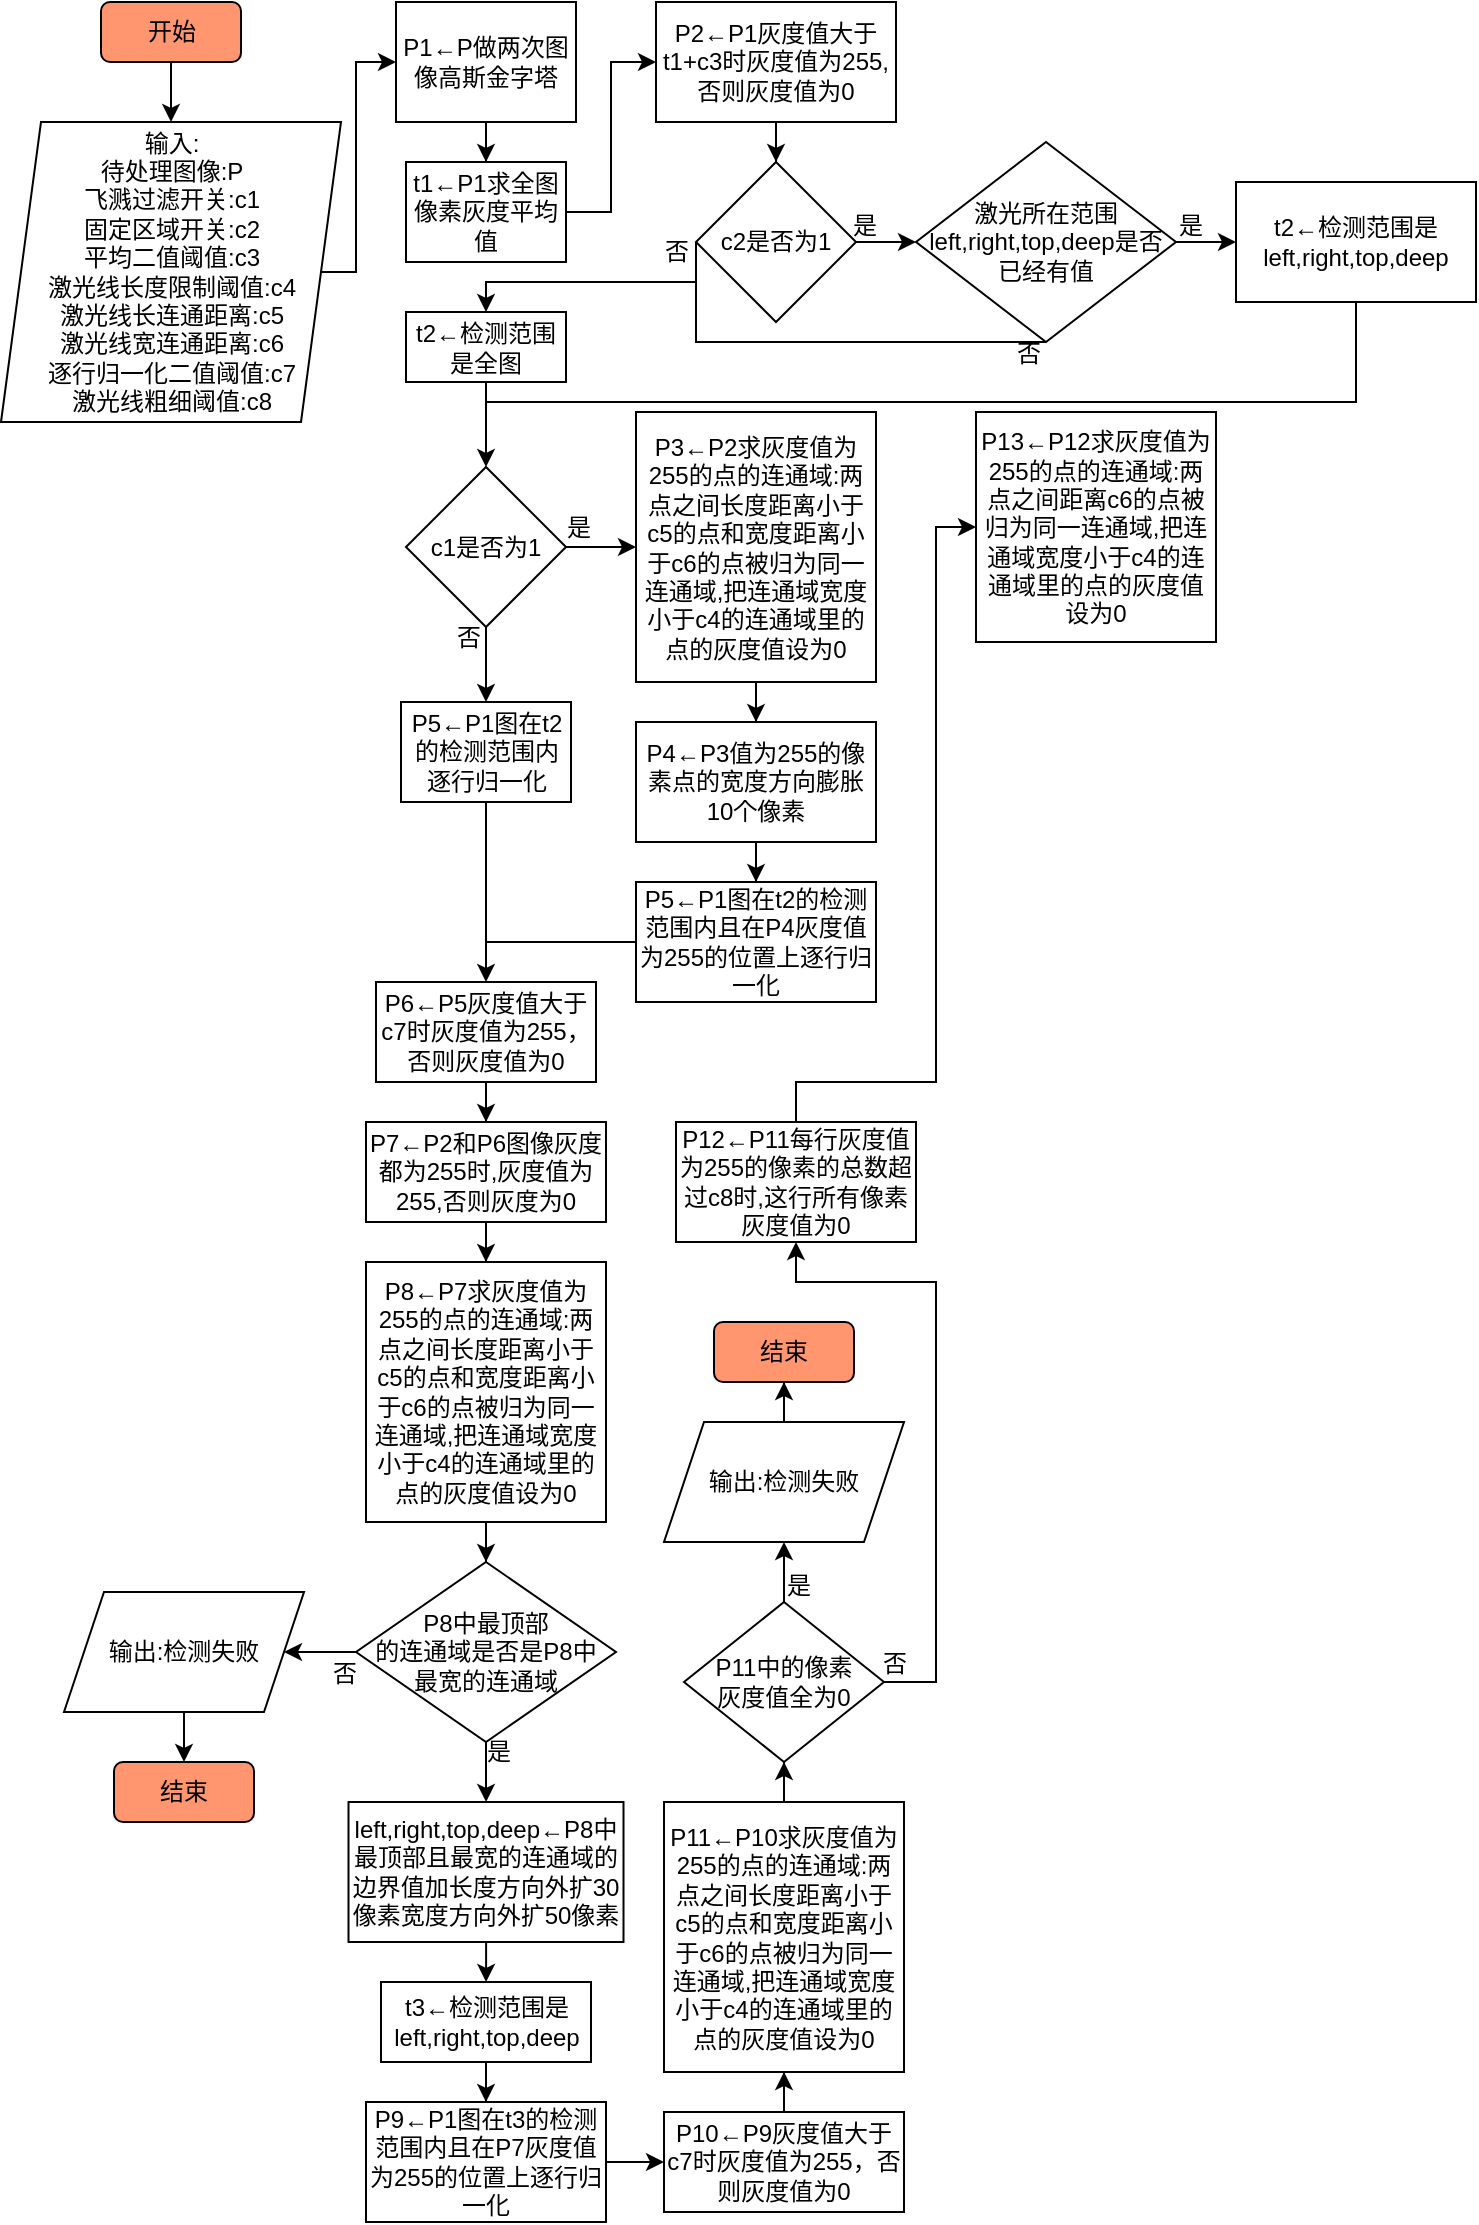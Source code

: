 <mxfile version="20.8.13" type="github">
  <diagram id="C5RBs43oDa-KdzZeNtuy" name="Page-1">
    <mxGraphModel dx="525" dy="291" grid="1" gridSize="10" guides="1" tooltips="1" connect="1" arrows="1" fold="1" page="1" pageScale="1" pageWidth="827" pageHeight="1169" math="0" shadow="0">
      <root>
        <mxCell id="WIyWlLk6GJQsqaUBKTNV-0" />
        <mxCell id="WIyWlLk6GJQsqaUBKTNV-1" parent="WIyWlLk6GJQsqaUBKTNV-0" />
        <mxCell id="YdWkepsm6j2u9YoEMQL1-44" value="" style="edgeStyle=orthogonalEdgeStyle;rounded=0;orthogonalLoop=1;jettySize=auto;html=1;" edge="1" parent="WIyWlLk6GJQsqaUBKTNV-1" source="YdWkepsm6j2u9YoEMQL1-0" target="YdWkepsm6j2u9YoEMQL1-2">
          <mxGeometry relative="1" as="geometry" />
        </mxCell>
        <mxCell id="YdWkepsm6j2u9YoEMQL1-0" value="开始" style="rounded=1;whiteSpace=wrap;html=1;fillColor=#FF9670;" vertex="1" parent="WIyWlLk6GJQsqaUBKTNV-1">
          <mxGeometry x="52.5" y="10" width="70" height="30" as="geometry" />
        </mxCell>
        <mxCell id="YdWkepsm6j2u9YoEMQL1-40" value="" style="edgeStyle=orthogonalEdgeStyle;rounded=0;orthogonalLoop=1;jettySize=auto;html=1;exitX=1;exitY=0.5;exitDx=0;exitDy=0;" edge="1" parent="WIyWlLk6GJQsqaUBKTNV-1" source="YdWkepsm6j2u9YoEMQL1-2" target="YdWkepsm6j2u9YoEMQL1-5">
          <mxGeometry relative="1" as="geometry">
            <Array as="points">
              <mxPoint x="180" y="145" />
              <mxPoint x="180" y="40" />
            </Array>
          </mxGeometry>
        </mxCell>
        <mxCell id="YdWkepsm6j2u9YoEMQL1-2" value="输入:&lt;br&gt;待处理图像:P&lt;br&gt;飞溅过滤开关:c1&lt;br&gt;固定区域开关:c2&lt;br&gt;平均二值阈值:c3&lt;br&gt;激光线长度限制阈值:c4&lt;br&gt;激光线长连通距离:c5&lt;br&gt;激光线宽连通距离:c6&lt;br&gt;逐行归一化二值阈值:c7&lt;br&gt;激光线粗细阈值:c8" style="shape=parallelogram;perimeter=parallelogramPerimeter;whiteSpace=wrap;html=1;fixedSize=1;" vertex="1" parent="WIyWlLk6GJQsqaUBKTNV-1">
          <mxGeometry x="2.5" y="70" width="170" height="150" as="geometry" />
        </mxCell>
        <mxCell id="YdWkepsm6j2u9YoEMQL1-41" value="" style="edgeStyle=orthogonalEdgeStyle;rounded=0;orthogonalLoop=1;jettySize=auto;html=1;" edge="1" parent="WIyWlLk6GJQsqaUBKTNV-1" source="YdWkepsm6j2u9YoEMQL1-5" target="YdWkepsm6j2u9YoEMQL1-38">
          <mxGeometry relative="1" as="geometry" />
        </mxCell>
        <mxCell id="YdWkepsm6j2u9YoEMQL1-5" value="P1←P做两次图像高斯金字塔" style="rounded=0;whiteSpace=wrap;html=1;fillColor=#FFFFFF;" vertex="1" parent="WIyWlLk6GJQsqaUBKTNV-1">
          <mxGeometry x="200" y="10" width="90" height="60" as="geometry" />
        </mxCell>
        <mxCell id="YdWkepsm6j2u9YoEMQL1-43" value="" style="edgeStyle=orthogonalEdgeStyle;rounded=0;orthogonalLoop=1;jettySize=auto;html=1;entryX=0;entryY=0.5;entryDx=0;entryDy=0;" edge="1" parent="WIyWlLk6GJQsqaUBKTNV-1" source="YdWkepsm6j2u9YoEMQL1-38" target="YdWkepsm6j2u9YoEMQL1-42">
          <mxGeometry relative="1" as="geometry" />
        </mxCell>
        <mxCell id="YdWkepsm6j2u9YoEMQL1-38" value="t1←P1求全图像素灰度平均值" style="rounded=0;whiteSpace=wrap;html=1;fillColor=#FFFFFF;" vertex="1" parent="WIyWlLk6GJQsqaUBKTNV-1">
          <mxGeometry x="205" y="90" width="80" height="50" as="geometry" />
        </mxCell>
        <mxCell id="YdWkepsm6j2u9YoEMQL1-84" value="" style="edgeStyle=orthogonalEdgeStyle;rounded=0;orthogonalLoop=1;jettySize=auto;html=1;endArrow=classic;endFill=1;" edge="1" parent="WIyWlLk6GJQsqaUBKTNV-1" source="YdWkepsm6j2u9YoEMQL1-42" target="YdWkepsm6j2u9YoEMQL1-83">
          <mxGeometry relative="1" as="geometry" />
        </mxCell>
        <mxCell id="YdWkepsm6j2u9YoEMQL1-42" value="P2←P1灰度值大于t1+c3时灰度值为255,否则灰度值为0" style="rounded=0;whiteSpace=wrap;html=1;fillColor=#FFFFFF;" vertex="1" parent="WIyWlLk6GJQsqaUBKTNV-1">
          <mxGeometry x="330" y="10" width="120" height="60" as="geometry" />
        </mxCell>
        <mxCell id="YdWkepsm6j2u9YoEMQL1-48" value="" style="edgeStyle=orthogonalEdgeStyle;rounded=0;orthogonalLoop=1;jettySize=auto;html=1;" edge="1" parent="WIyWlLk6GJQsqaUBKTNV-1" source="YdWkepsm6j2u9YoEMQL1-45" target="YdWkepsm6j2u9YoEMQL1-47">
          <mxGeometry relative="1" as="geometry" />
        </mxCell>
        <mxCell id="YdWkepsm6j2u9YoEMQL1-54" value="" style="edgeStyle=orthogonalEdgeStyle;rounded=0;orthogonalLoop=1;jettySize=auto;html=1;" edge="1" parent="WIyWlLk6GJQsqaUBKTNV-1" source="YdWkepsm6j2u9YoEMQL1-45" target="YdWkepsm6j2u9YoEMQL1-52">
          <mxGeometry relative="1" as="geometry" />
        </mxCell>
        <mxCell id="YdWkepsm6j2u9YoEMQL1-45" value="c1是否为1" style="rhombus;whiteSpace=wrap;html=1;fillColor=#FFFFFF;" vertex="1" parent="WIyWlLk6GJQsqaUBKTNV-1">
          <mxGeometry x="205" y="242.5" width="80" height="80" as="geometry" />
        </mxCell>
        <mxCell id="YdWkepsm6j2u9YoEMQL1-51" value="" style="edgeStyle=orthogonalEdgeStyle;rounded=0;orthogonalLoop=1;jettySize=auto;html=1;" edge="1" parent="WIyWlLk6GJQsqaUBKTNV-1" source="YdWkepsm6j2u9YoEMQL1-47" target="YdWkepsm6j2u9YoEMQL1-50">
          <mxGeometry relative="1" as="geometry" />
        </mxCell>
        <mxCell id="YdWkepsm6j2u9YoEMQL1-47" value="P3←P2求灰度值为255的点的连通域:两点之间长度距离小于c5的点和宽度距离小于c6的点被归为同一连通域,把连通域宽度小于c4的连通域里的点的灰度值设为0" style="rounded=0;whiteSpace=wrap;html=1;fillColor=#FFFFFF;" vertex="1" parent="WIyWlLk6GJQsqaUBKTNV-1">
          <mxGeometry x="320" y="215" width="120" height="135" as="geometry" />
        </mxCell>
        <mxCell id="YdWkepsm6j2u9YoEMQL1-49" value="是" style="text;html=1;align=center;verticalAlign=middle;resizable=0;points=[];autosize=1;strokeColor=none;fillColor=none;" vertex="1" parent="WIyWlLk6GJQsqaUBKTNV-1">
          <mxGeometry x="271" y="258" width="40" height="30" as="geometry" />
        </mxCell>
        <mxCell id="YdWkepsm6j2u9YoEMQL1-58" value="" style="edgeStyle=orthogonalEdgeStyle;rounded=0;orthogonalLoop=1;jettySize=auto;html=1;" edge="1" parent="WIyWlLk6GJQsqaUBKTNV-1" source="YdWkepsm6j2u9YoEMQL1-50" target="YdWkepsm6j2u9YoEMQL1-57">
          <mxGeometry relative="1" as="geometry" />
        </mxCell>
        <mxCell id="YdWkepsm6j2u9YoEMQL1-50" value="P4←P3值为255的像素点的宽度方向膨胀10个像素" style="rounded=0;whiteSpace=wrap;html=1;fillColor=#FFFFFF;" vertex="1" parent="WIyWlLk6GJQsqaUBKTNV-1">
          <mxGeometry x="320" y="370" width="120" height="60" as="geometry" />
        </mxCell>
        <mxCell id="YdWkepsm6j2u9YoEMQL1-74" value="" style="edgeStyle=orthogonalEdgeStyle;rounded=0;orthogonalLoop=1;jettySize=auto;html=1;" edge="1" parent="WIyWlLk6GJQsqaUBKTNV-1" source="YdWkepsm6j2u9YoEMQL1-52" target="YdWkepsm6j2u9YoEMQL1-59">
          <mxGeometry relative="1" as="geometry">
            <Array as="points">
              <mxPoint x="245" y="460" />
              <mxPoint x="245" y="460" />
            </Array>
          </mxGeometry>
        </mxCell>
        <mxCell id="YdWkepsm6j2u9YoEMQL1-52" value="P5←P1图在t2的检测范围内逐行归一化" style="rounded=0;whiteSpace=wrap;html=1;fillColor=#FFFFFF;" vertex="1" parent="WIyWlLk6GJQsqaUBKTNV-1">
          <mxGeometry x="202.5" y="360" width="85" height="50" as="geometry" />
        </mxCell>
        <mxCell id="YdWkepsm6j2u9YoEMQL1-55" value="否" style="text;html=1;align=center;verticalAlign=middle;resizable=0;points=[];autosize=1;strokeColor=none;fillColor=none;" vertex="1" parent="WIyWlLk6GJQsqaUBKTNV-1">
          <mxGeometry x="216" y="312.5" width="40" height="30" as="geometry" />
        </mxCell>
        <mxCell id="YdWkepsm6j2u9YoEMQL1-75" style="edgeStyle=orthogonalEdgeStyle;rounded=0;orthogonalLoop=1;jettySize=auto;html=1;endArrow=none;endFill=0;exitX=0;exitY=0.5;exitDx=0;exitDy=0;" edge="1" parent="WIyWlLk6GJQsqaUBKTNV-1" source="YdWkepsm6j2u9YoEMQL1-57">
          <mxGeometry relative="1" as="geometry">
            <mxPoint x="245" y="480" as="targetPoint" />
            <mxPoint x="330" y="500" as="sourcePoint" />
          </mxGeometry>
        </mxCell>
        <mxCell id="YdWkepsm6j2u9YoEMQL1-57" value="P5←P1图在t2的检测范围内且在P4灰度值为255的位置上逐行归一化" style="rounded=0;whiteSpace=wrap;html=1;fillColor=#FFFFFF;" vertex="1" parent="WIyWlLk6GJQsqaUBKTNV-1">
          <mxGeometry x="320" y="450" width="120" height="60" as="geometry" />
        </mxCell>
        <mxCell id="YdWkepsm6j2u9YoEMQL1-77" value="" style="edgeStyle=orthogonalEdgeStyle;rounded=0;orthogonalLoop=1;jettySize=auto;html=1;endArrow=classic;endFill=1;" edge="1" parent="WIyWlLk6GJQsqaUBKTNV-1" source="YdWkepsm6j2u9YoEMQL1-59" target="YdWkepsm6j2u9YoEMQL1-76">
          <mxGeometry relative="1" as="geometry" />
        </mxCell>
        <mxCell id="YdWkepsm6j2u9YoEMQL1-59" value="P6←P5灰度值大于c7时灰度值为255，否则灰度值为0" style="rounded=0;whiteSpace=wrap;html=1;fillColor=#FFFFFF;" vertex="1" parent="WIyWlLk6GJQsqaUBKTNV-1">
          <mxGeometry x="190" y="500" width="110" height="50" as="geometry" />
        </mxCell>
        <mxCell id="YdWkepsm6j2u9YoEMQL1-123" value="" style="edgeStyle=orthogonalEdgeStyle;rounded=0;orthogonalLoop=1;jettySize=auto;html=1;endArrow=classic;endFill=1;" edge="1" parent="WIyWlLk6GJQsqaUBKTNV-1" source="YdWkepsm6j2u9YoEMQL1-76" target="YdWkepsm6j2u9YoEMQL1-79">
          <mxGeometry relative="1" as="geometry" />
        </mxCell>
        <mxCell id="YdWkepsm6j2u9YoEMQL1-76" value="P7←P2和P6图像灰度都为255时,灰度值为255,否则灰度为0" style="rounded=0;whiteSpace=wrap;html=1;fillColor=#FFFFFF;" vertex="1" parent="WIyWlLk6GJQsqaUBKTNV-1">
          <mxGeometry x="185" y="570" width="120" height="50" as="geometry" />
        </mxCell>
        <mxCell id="YdWkepsm6j2u9YoEMQL1-109" value="" style="edgeStyle=orthogonalEdgeStyle;rounded=0;orthogonalLoop=1;jettySize=auto;html=1;endArrow=classic;endFill=1;" edge="1" parent="WIyWlLk6GJQsqaUBKTNV-1" source="YdWkepsm6j2u9YoEMQL1-79" target="YdWkepsm6j2u9YoEMQL1-106">
          <mxGeometry relative="1" as="geometry" />
        </mxCell>
        <mxCell id="YdWkepsm6j2u9YoEMQL1-79" value="P8←P7求灰度值为255的点的连通域:两点之间长度距离小于c5的点和宽度距离小于c6的点被归为同一连通域,把连通域宽度小于c4的连通域里的点的灰度值设为0" style="rounded=0;whiteSpace=wrap;html=1;fillColor=#FFFFFF;" vertex="1" parent="WIyWlLk6GJQsqaUBKTNV-1">
          <mxGeometry x="185" y="640" width="120" height="130" as="geometry" />
        </mxCell>
        <mxCell id="YdWkepsm6j2u9YoEMQL1-91" value="" style="edgeStyle=orthogonalEdgeStyle;rounded=0;orthogonalLoop=1;jettySize=auto;html=1;endArrow=classic;endFill=1;" edge="1" parent="WIyWlLk6GJQsqaUBKTNV-1" source="YdWkepsm6j2u9YoEMQL1-83" target="YdWkepsm6j2u9YoEMQL1-90">
          <mxGeometry relative="1" as="geometry" />
        </mxCell>
        <mxCell id="YdWkepsm6j2u9YoEMQL1-101" style="edgeStyle=orthogonalEdgeStyle;rounded=0;orthogonalLoop=1;jettySize=auto;html=1;entryX=0.5;entryY=0;entryDx=0;entryDy=0;endArrow=classic;endFill=1;exitX=0;exitY=0.5;exitDx=0;exitDy=0;" edge="1" parent="WIyWlLk6GJQsqaUBKTNV-1" source="YdWkepsm6j2u9YoEMQL1-83" target="YdWkepsm6j2u9YoEMQL1-99">
          <mxGeometry relative="1" as="geometry">
            <Array as="points">
              <mxPoint x="350" y="150" />
              <mxPoint x="245" y="150" />
            </Array>
          </mxGeometry>
        </mxCell>
        <mxCell id="YdWkepsm6j2u9YoEMQL1-83" value="c2是否为1" style="rhombus;whiteSpace=wrap;html=1;fillColor=#FFFFFF;" vertex="1" parent="WIyWlLk6GJQsqaUBKTNV-1">
          <mxGeometry x="350" y="90" width="80" height="80" as="geometry" />
        </mxCell>
        <mxCell id="YdWkepsm6j2u9YoEMQL1-87" value="否" style="text;html=1;align=center;verticalAlign=middle;resizable=0;points=[];autosize=1;strokeColor=none;fillColor=none;" vertex="1" parent="WIyWlLk6GJQsqaUBKTNV-1">
          <mxGeometry x="320" y="120" width="40" height="30" as="geometry" />
        </mxCell>
        <mxCell id="YdWkepsm6j2u9YoEMQL1-96" value="" style="edgeStyle=orthogonalEdgeStyle;rounded=0;orthogonalLoop=1;jettySize=auto;html=1;endArrow=classic;endFill=1;" edge="1" parent="WIyWlLk6GJQsqaUBKTNV-1" source="YdWkepsm6j2u9YoEMQL1-90" target="YdWkepsm6j2u9YoEMQL1-95">
          <mxGeometry relative="1" as="geometry" />
        </mxCell>
        <mxCell id="YdWkepsm6j2u9YoEMQL1-90" value="激光所在范围left,right,top,deep是否已经有值" style="rhombus;whiteSpace=wrap;html=1;fillColor=#FFFFFF;" vertex="1" parent="WIyWlLk6GJQsqaUBKTNV-1">
          <mxGeometry x="460" y="80" width="130" height="100" as="geometry" />
        </mxCell>
        <mxCell id="YdWkepsm6j2u9YoEMQL1-92" value="是" style="text;html=1;align=center;verticalAlign=middle;resizable=0;points=[];autosize=1;strokeColor=none;fillColor=none;" vertex="1" parent="WIyWlLk6GJQsqaUBKTNV-1">
          <mxGeometry x="414" y="107" width="40" height="30" as="geometry" />
        </mxCell>
        <mxCell id="YdWkepsm6j2u9YoEMQL1-102" style="edgeStyle=orthogonalEdgeStyle;rounded=0;orthogonalLoop=1;jettySize=auto;html=1;endArrow=none;endFill=0;exitX=0.5;exitY=1;exitDx=0;exitDy=0;" edge="1" parent="WIyWlLk6GJQsqaUBKTNV-1" source="YdWkepsm6j2u9YoEMQL1-90">
          <mxGeometry relative="1" as="geometry">
            <mxPoint x="350" y="150" as="targetPoint" />
            <Array as="points">
              <mxPoint x="350" y="180" />
            </Array>
          </mxGeometry>
        </mxCell>
        <mxCell id="YdWkepsm6j2u9YoEMQL1-94" value="否" style="text;html=1;align=center;verticalAlign=middle;resizable=0;points=[];autosize=1;strokeColor=none;fillColor=none;" vertex="1" parent="WIyWlLk6GJQsqaUBKTNV-1">
          <mxGeometry x="496" y="171" width="40" height="30" as="geometry" />
        </mxCell>
        <mxCell id="YdWkepsm6j2u9YoEMQL1-105" style="edgeStyle=orthogonalEdgeStyle;rounded=0;orthogonalLoop=1;jettySize=auto;html=1;endArrow=none;endFill=0;exitX=0.5;exitY=1;exitDx=0;exitDy=0;" edge="1" parent="WIyWlLk6GJQsqaUBKTNV-1" source="YdWkepsm6j2u9YoEMQL1-95">
          <mxGeometry relative="1" as="geometry">
            <mxPoint x="245" y="220" as="targetPoint" />
            <mxPoint x="615" y="130" as="sourcePoint" />
            <Array as="points">
              <mxPoint x="680" y="210" />
              <mxPoint x="245" y="210" />
            </Array>
          </mxGeometry>
        </mxCell>
        <mxCell id="YdWkepsm6j2u9YoEMQL1-95" value="t2←检测范围是left,right,top,deep" style="rounded=0;whiteSpace=wrap;html=1;fillColor=#FFFFFF;" vertex="1" parent="WIyWlLk6GJQsqaUBKTNV-1">
          <mxGeometry x="620" y="100" width="120" height="60" as="geometry" />
        </mxCell>
        <mxCell id="YdWkepsm6j2u9YoEMQL1-97" value="是" style="text;html=1;align=center;verticalAlign=middle;resizable=0;points=[];autosize=1;strokeColor=none;fillColor=none;" vertex="1" parent="WIyWlLk6GJQsqaUBKTNV-1">
          <mxGeometry x="577" y="107" width="40" height="30" as="geometry" />
        </mxCell>
        <mxCell id="YdWkepsm6j2u9YoEMQL1-103" style="edgeStyle=orthogonalEdgeStyle;rounded=0;orthogonalLoop=1;jettySize=auto;html=1;entryX=0.5;entryY=0;entryDx=0;entryDy=0;endArrow=classic;endFill=1;" edge="1" parent="WIyWlLk6GJQsqaUBKTNV-1" source="YdWkepsm6j2u9YoEMQL1-99" target="YdWkepsm6j2u9YoEMQL1-45">
          <mxGeometry relative="1" as="geometry" />
        </mxCell>
        <mxCell id="YdWkepsm6j2u9YoEMQL1-99" value="t2←检测范围是全图" style="rounded=0;whiteSpace=wrap;html=1;fillColor=#FFFFFF;" vertex="1" parent="WIyWlLk6GJQsqaUBKTNV-1">
          <mxGeometry x="205" y="165" width="80" height="35" as="geometry" />
        </mxCell>
        <mxCell id="YdWkepsm6j2u9YoEMQL1-112" value="" style="edgeStyle=orthogonalEdgeStyle;rounded=0;orthogonalLoop=1;jettySize=auto;html=1;endArrow=classic;endFill=1;" edge="1" parent="WIyWlLk6GJQsqaUBKTNV-1" source="YdWkepsm6j2u9YoEMQL1-106" target="YdWkepsm6j2u9YoEMQL1-111">
          <mxGeometry relative="1" as="geometry" />
        </mxCell>
        <mxCell id="YdWkepsm6j2u9YoEMQL1-115" value="" style="edgeStyle=orthogonalEdgeStyle;rounded=0;orthogonalLoop=1;jettySize=auto;html=1;endArrow=classic;endFill=1;" edge="1" parent="WIyWlLk6GJQsqaUBKTNV-1" source="YdWkepsm6j2u9YoEMQL1-106" target="YdWkepsm6j2u9YoEMQL1-114">
          <mxGeometry relative="1" as="geometry" />
        </mxCell>
        <mxCell id="YdWkepsm6j2u9YoEMQL1-106" value="&lt;div style=&quot;&quot;&gt;&lt;span style=&quot;background-color: initial;&quot;&gt;P8中最顶部&lt;/span&gt;&lt;/div&gt;&lt;div style=&quot;&quot;&gt;&lt;span style=&quot;background-color: initial;&quot;&gt;的连通域&lt;/span&gt;&lt;span style=&quot;background-color: initial;&quot;&gt;是否是&lt;/span&gt;&lt;span style=&quot;background-color: initial;&quot;&gt;P8中&lt;/span&gt;&lt;/div&gt;&lt;div style=&quot;&quot;&gt;&lt;span style=&quot;background-color: initial;&quot;&gt;最宽的&lt;/span&gt;&lt;span style=&quot;background-color: initial;&quot;&gt;连通域&lt;/span&gt;&lt;/div&gt;" style="rhombus;whiteSpace=wrap;html=1;fillColor=#FFFFFF;rotation=0;align=center;" vertex="1" parent="WIyWlLk6GJQsqaUBKTNV-1">
          <mxGeometry x="180" y="790" width="130" height="90" as="geometry" />
        </mxCell>
        <mxCell id="YdWkepsm6j2u9YoEMQL1-126" value="" style="edgeStyle=orthogonalEdgeStyle;rounded=0;orthogonalLoop=1;jettySize=auto;html=1;endArrow=classic;endFill=1;" edge="1" parent="WIyWlLk6GJQsqaUBKTNV-1" source="YdWkepsm6j2u9YoEMQL1-111" target="YdWkepsm6j2u9YoEMQL1-125">
          <mxGeometry relative="1" as="geometry" />
        </mxCell>
        <mxCell id="YdWkepsm6j2u9YoEMQL1-111" value="输出:检测失败" style="shape=parallelogram;perimeter=parallelogramPerimeter;whiteSpace=wrap;html=1;fixedSize=1;fillColor=#FFFFFF;" vertex="1" parent="WIyWlLk6GJQsqaUBKTNV-1">
          <mxGeometry x="34" y="805" width="120" height="60" as="geometry" />
        </mxCell>
        <mxCell id="YdWkepsm6j2u9YoEMQL1-113" value="否" style="text;html=1;align=center;verticalAlign=middle;resizable=0;points=[];autosize=1;strokeColor=none;fillColor=none;" vertex="1" parent="WIyWlLk6GJQsqaUBKTNV-1">
          <mxGeometry x="154" y="831" width="40" height="30" as="geometry" />
        </mxCell>
        <mxCell id="YdWkepsm6j2u9YoEMQL1-119" value="" style="edgeStyle=orthogonalEdgeStyle;rounded=0;orthogonalLoop=1;jettySize=auto;html=1;endArrow=classic;endFill=1;" edge="1" parent="WIyWlLk6GJQsqaUBKTNV-1" source="YdWkepsm6j2u9YoEMQL1-114" target="YdWkepsm6j2u9YoEMQL1-118">
          <mxGeometry relative="1" as="geometry" />
        </mxCell>
        <mxCell id="YdWkepsm6j2u9YoEMQL1-114" value="left,right,top,deep←P8中最顶部且最宽的连通域的边界值加长度方向外扩30像素宽度方向外扩50像素" style="rounded=0;whiteSpace=wrap;html=1;fillColor=#FFFFFF;" vertex="1" parent="WIyWlLk6GJQsqaUBKTNV-1">
          <mxGeometry x="176.25" y="910" width="137.5" height="70" as="geometry" />
        </mxCell>
        <mxCell id="YdWkepsm6j2u9YoEMQL1-116" value="是" style="text;html=1;align=center;verticalAlign=middle;resizable=0;points=[];autosize=1;strokeColor=none;fillColor=none;" vertex="1" parent="WIyWlLk6GJQsqaUBKTNV-1">
          <mxGeometry x="231" y="870" width="40" height="30" as="geometry" />
        </mxCell>
        <mxCell id="YdWkepsm6j2u9YoEMQL1-124" value="" style="edgeStyle=orthogonalEdgeStyle;rounded=0;orthogonalLoop=1;jettySize=auto;html=1;endArrow=classic;endFill=1;" edge="1" parent="WIyWlLk6GJQsqaUBKTNV-1" source="YdWkepsm6j2u9YoEMQL1-118" target="YdWkepsm6j2u9YoEMQL1-120">
          <mxGeometry relative="1" as="geometry" />
        </mxCell>
        <mxCell id="YdWkepsm6j2u9YoEMQL1-118" value="t3←检测范围是left,right,top,deep" style="rounded=0;whiteSpace=wrap;html=1;fillColor=#FFFFFF;" vertex="1" parent="WIyWlLk6GJQsqaUBKTNV-1">
          <mxGeometry x="192.5" y="1000" width="105" height="40" as="geometry" />
        </mxCell>
        <mxCell id="YdWkepsm6j2u9YoEMQL1-128" value="" style="edgeStyle=orthogonalEdgeStyle;rounded=0;orthogonalLoop=1;jettySize=auto;html=1;endArrow=classic;endFill=1;" edge="1" parent="WIyWlLk6GJQsqaUBKTNV-1" source="YdWkepsm6j2u9YoEMQL1-120" target="YdWkepsm6j2u9YoEMQL1-127">
          <mxGeometry relative="1" as="geometry" />
        </mxCell>
        <mxCell id="YdWkepsm6j2u9YoEMQL1-120" value="P9←P1图在t3的检测范围内且在P7灰度值为255的位置上逐行归一化" style="rounded=0;whiteSpace=wrap;html=1;fillColor=#FFFFFF;" vertex="1" parent="WIyWlLk6GJQsqaUBKTNV-1">
          <mxGeometry x="185" y="1060" width="120" height="60" as="geometry" />
        </mxCell>
        <mxCell id="YdWkepsm6j2u9YoEMQL1-125" value="结束" style="rounded=1;whiteSpace=wrap;html=1;fillColor=#FF9670;" vertex="1" parent="WIyWlLk6GJQsqaUBKTNV-1">
          <mxGeometry x="59" y="890" width="70" height="30" as="geometry" />
        </mxCell>
        <mxCell id="YdWkepsm6j2u9YoEMQL1-130" value="" style="edgeStyle=orthogonalEdgeStyle;rounded=0;orthogonalLoop=1;jettySize=auto;html=1;endArrow=classic;endFill=1;" edge="1" parent="WIyWlLk6GJQsqaUBKTNV-1" source="YdWkepsm6j2u9YoEMQL1-127" target="YdWkepsm6j2u9YoEMQL1-129">
          <mxGeometry relative="1" as="geometry" />
        </mxCell>
        <mxCell id="YdWkepsm6j2u9YoEMQL1-127" value="P10←P9灰度值大于c7时灰度值为255，否则灰度值为0" style="rounded=0;whiteSpace=wrap;html=1;fillColor=#FFFFFF;" vertex="1" parent="WIyWlLk6GJQsqaUBKTNV-1">
          <mxGeometry x="334" y="1065" width="120" height="50" as="geometry" />
        </mxCell>
        <mxCell id="YdWkepsm6j2u9YoEMQL1-132" value="" style="edgeStyle=orthogonalEdgeStyle;rounded=0;orthogonalLoop=1;jettySize=auto;html=1;endArrow=classic;endFill=1;" edge="1" parent="WIyWlLk6GJQsqaUBKTNV-1" source="YdWkepsm6j2u9YoEMQL1-129" target="YdWkepsm6j2u9YoEMQL1-131">
          <mxGeometry relative="1" as="geometry" />
        </mxCell>
        <mxCell id="YdWkepsm6j2u9YoEMQL1-129" value="P11←P10求灰度值为255的点的连通域:两点之间长度距离小于c5的点和宽度距离小于c6的点被归为同一连通域,把连通域宽度小于c4的连通域里的点的灰度值设为0" style="rounded=0;whiteSpace=wrap;html=1;fillColor=#FFFFFF;" vertex="1" parent="WIyWlLk6GJQsqaUBKTNV-1">
          <mxGeometry x="334" y="910" width="120" height="135" as="geometry" />
        </mxCell>
        <mxCell id="YdWkepsm6j2u9YoEMQL1-134" value="" style="edgeStyle=orthogonalEdgeStyle;rounded=0;orthogonalLoop=1;jettySize=auto;html=1;endArrow=classic;endFill=1;" edge="1" parent="WIyWlLk6GJQsqaUBKTNV-1" source="YdWkepsm6j2u9YoEMQL1-131" target="YdWkepsm6j2u9YoEMQL1-133">
          <mxGeometry relative="1" as="geometry" />
        </mxCell>
        <mxCell id="YdWkepsm6j2u9YoEMQL1-139" style="edgeStyle=orthogonalEdgeStyle;rounded=0;orthogonalLoop=1;jettySize=auto;html=1;exitX=1;exitY=0.5;exitDx=0;exitDy=0;entryX=0.5;entryY=1;entryDx=0;entryDy=0;endArrow=classic;endFill=1;" edge="1" parent="WIyWlLk6GJQsqaUBKTNV-1" source="YdWkepsm6j2u9YoEMQL1-131" target="YdWkepsm6j2u9YoEMQL1-138">
          <mxGeometry relative="1" as="geometry">
            <Array as="points">
              <mxPoint x="470" y="850" />
              <mxPoint x="470" y="650" />
              <mxPoint x="400" y="650" />
            </Array>
          </mxGeometry>
        </mxCell>
        <mxCell id="YdWkepsm6j2u9YoEMQL1-131" value="P11中的像素&lt;br&gt;灰度值全为0" style="rhombus;whiteSpace=wrap;html=1;fillColor=#FFFFFF;" vertex="1" parent="WIyWlLk6GJQsqaUBKTNV-1">
          <mxGeometry x="344" y="810" width="100" height="80" as="geometry" />
        </mxCell>
        <mxCell id="YdWkepsm6j2u9YoEMQL1-137" value="" style="edgeStyle=orthogonalEdgeStyle;rounded=0;orthogonalLoop=1;jettySize=auto;html=1;endArrow=classic;endFill=1;" edge="1" parent="WIyWlLk6GJQsqaUBKTNV-1" source="YdWkepsm6j2u9YoEMQL1-133" target="YdWkepsm6j2u9YoEMQL1-136">
          <mxGeometry relative="1" as="geometry" />
        </mxCell>
        <mxCell id="YdWkepsm6j2u9YoEMQL1-133" value="输出:检测失败" style="shape=parallelogram;perimeter=parallelogramPerimeter;whiteSpace=wrap;html=1;fixedSize=1;fillColor=#FFFFFF;" vertex="1" parent="WIyWlLk6GJQsqaUBKTNV-1">
          <mxGeometry x="334" y="720" width="120" height="60" as="geometry" />
        </mxCell>
        <mxCell id="YdWkepsm6j2u9YoEMQL1-135" value="是" style="text;html=1;align=center;verticalAlign=middle;resizable=0;points=[];autosize=1;strokeColor=none;fillColor=none;" vertex="1" parent="WIyWlLk6GJQsqaUBKTNV-1">
          <mxGeometry x="381" y="787" width="40" height="30" as="geometry" />
        </mxCell>
        <mxCell id="YdWkepsm6j2u9YoEMQL1-136" value="结束" style="rounded=1;whiteSpace=wrap;html=1;fillColor=#FF9670;" vertex="1" parent="WIyWlLk6GJQsqaUBKTNV-1">
          <mxGeometry x="359" y="670" width="70" height="30" as="geometry" />
        </mxCell>
        <mxCell id="YdWkepsm6j2u9YoEMQL1-142" style="edgeStyle=orthogonalEdgeStyle;rounded=0;orthogonalLoop=1;jettySize=auto;html=1;entryX=0;entryY=0.5;entryDx=0;entryDy=0;endArrow=classic;endFill=1;" edge="1" parent="WIyWlLk6GJQsqaUBKTNV-1" source="YdWkepsm6j2u9YoEMQL1-138" target="YdWkepsm6j2u9YoEMQL1-141">
          <mxGeometry relative="1" as="geometry">
            <Array as="points">
              <mxPoint x="400" y="550" />
              <mxPoint x="470" y="550" />
              <mxPoint x="470" y="273" />
            </Array>
          </mxGeometry>
        </mxCell>
        <mxCell id="YdWkepsm6j2u9YoEMQL1-138" value="P12←P11每行灰度值为255的像素的总数超过c8时,这行所有像素灰度值为0" style="rounded=0;whiteSpace=wrap;html=1;fillColor=#FFFFFF;" vertex="1" parent="WIyWlLk6GJQsqaUBKTNV-1">
          <mxGeometry x="340" y="570" width="120" height="60" as="geometry" />
        </mxCell>
        <mxCell id="YdWkepsm6j2u9YoEMQL1-140" value="否" style="text;html=1;align=center;verticalAlign=middle;resizable=0;points=[];autosize=1;strokeColor=none;fillColor=none;" vertex="1" parent="WIyWlLk6GJQsqaUBKTNV-1">
          <mxGeometry x="429" y="826" width="40" height="30" as="geometry" />
        </mxCell>
        <mxCell id="YdWkepsm6j2u9YoEMQL1-141" value="P13←P12求灰度值为255的点的连通域:两点之间距离c6的点被归为同一连通域,把连通域宽度小于c4的连通域里的点的灰度值设为0" style="rounded=0;whiteSpace=wrap;html=1;fillColor=#FFFFFF;" vertex="1" parent="WIyWlLk6GJQsqaUBKTNV-1">
          <mxGeometry x="490" y="215" width="120" height="115" as="geometry" />
        </mxCell>
      </root>
    </mxGraphModel>
  </diagram>
</mxfile>
